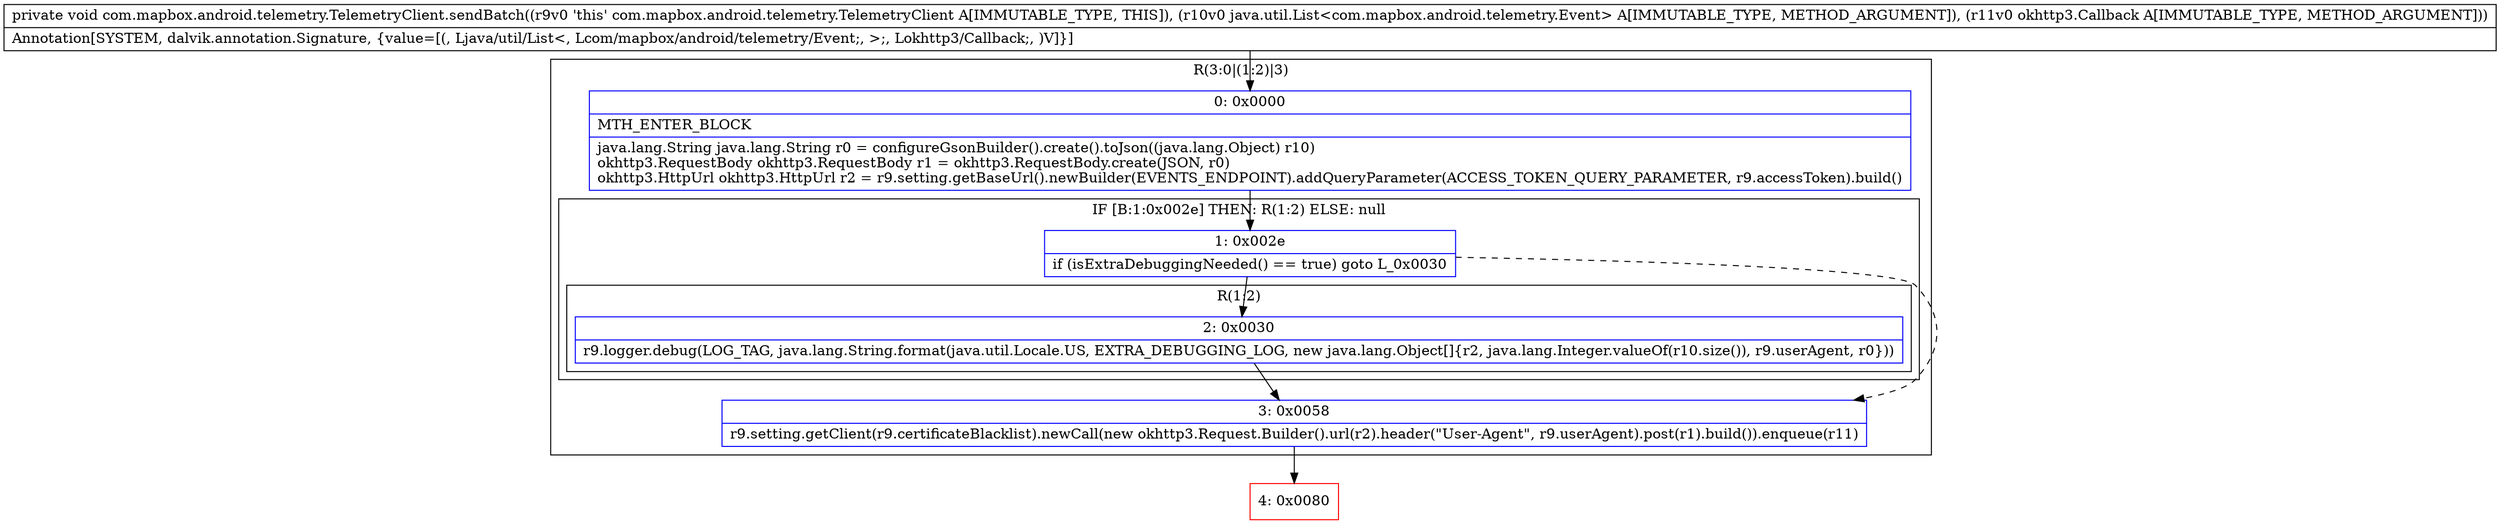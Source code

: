 digraph "CFG forcom.mapbox.android.telemetry.TelemetryClient.sendBatch(Ljava\/util\/List;Lokhttp3\/Callback;)V" {
subgraph cluster_Region_70368951 {
label = "R(3:0|(1:2)|3)";
node [shape=record,color=blue];
Node_0 [shape=record,label="{0\:\ 0x0000|MTH_ENTER_BLOCK\l|java.lang.String java.lang.String r0 = configureGsonBuilder().create().toJson((java.lang.Object) r10)\lokhttp3.RequestBody okhttp3.RequestBody r1 = okhttp3.RequestBody.create(JSON, r0)\lokhttp3.HttpUrl okhttp3.HttpUrl r2 = r9.setting.getBaseUrl().newBuilder(EVENTS_ENDPOINT).addQueryParameter(ACCESS_TOKEN_QUERY_PARAMETER, r9.accessToken).build()\l}"];
subgraph cluster_IfRegion_2060807108 {
label = "IF [B:1:0x002e] THEN: R(1:2) ELSE: null";
node [shape=record,color=blue];
Node_1 [shape=record,label="{1\:\ 0x002e|if (isExtraDebuggingNeeded() == true) goto L_0x0030\l}"];
subgraph cluster_Region_758116918 {
label = "R(1:2)";
node [shape=record,color=blue];
Node_2 [shape=record,label="{2\:\ 0x0030|r9.logger.debug(LOG_TAG, java.lang.String.format(java.util.Locale.US, EXTRA_DEBUGGING_LOG, new java.lang.Object[]\{r2, java.lang.Integer.valueOf(r10.size()), r9.userAgent, r0\}))\l}"];
}
}
Node_3 [shape=record,label="{3\:\ 0x0058|r9.setting.getClient(r9.certificateBlacklist).newCall(new okhttp3.Request.Builder().url(r2).header(\"User\-Agent\", r9.userAgent).post(r1).build()).enqueue(r11)\l}"];
}
Node_4 [shape=record,color=red,label="{4\:\ 0x0080}"];
MethodNode[shape=record,label="{private void com.mapbox.android.telemetry.TelemetryClient.sendBatch((r9v0 'this' com.mapbox.android.telemetry.TelemetryClient A[IMMUTABLE_TYPE, THIS]), (r10v0 java.util.List\<com.mapbox.android.telemetry.Event\> A[IMMUTABLE_TYPE, METHOD_ARGUMENT]), (r11v0 okhttp3.Callback A[IMMUTABLE_TYPE, METHOD_ARGUMENT]))  | Annotation[SYSTEM, dalvik.annotation.Signature, \{value=[(, Ljava\/util\/List\<, Lcom\/mapbox\/android\/telemetry\/Event;, \>;, Lokhttp3\/Callback;, )V]\}]\l}"];
MethodNode -> Node_0;
Node_0 -> Node_1;
Node_1 -> Node_2;
Node_1 -> Node_3[style=dashed];
Node_2 -> Node_3;
Node_3 -> Node_4;
}

